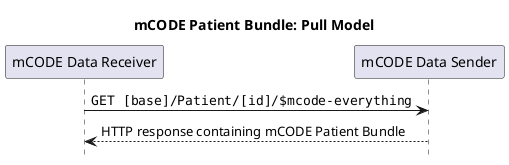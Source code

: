 @startuml
skinparam defaultFontName Arial

title mCODE Patient Bundle: Pull Model
hide footbox
participant "mCODE Data Receiver" as Receiver
participant "mCODE Data Sender" as Sender
"Receiver" -> "Sender" : ""GET [base]/Patient/[id]/$mcode-everything""
"Sender" --> "Receiver" : HTTP response containing mCODE Patient Bundle
@enduml
